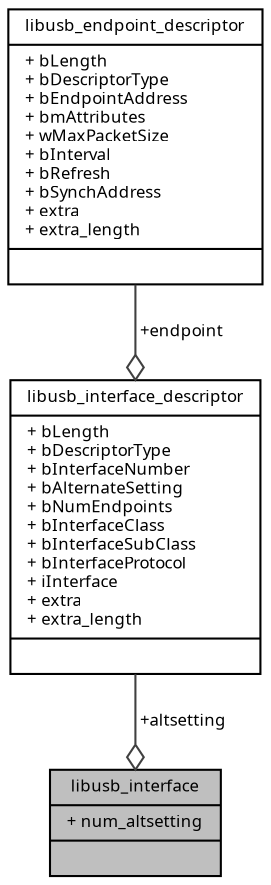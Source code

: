 digraph "libusb_interface"
{
  edge [fontname="Sans",fontsize="8",labelfontname="Sans",labelfontsize="8"];
  node [fontname="Sans",fontsize="8",shape=record];
  Node1 [label="{libusb_interface\n|+ num_altsetting\l|}",height=0.2,width=0.4,color="black", fillcolor="grey75", style="filled", fontcolor="black"];
  Node2 -> Node1 [color="grey25",fontsize="8",style="solid",label=" +altsetting" ,arrowhead="odiamond",fontname="Sans"];
  Node2 [label="{libusb_interface_descriptor\n|+ bLength\l+ bDescriptorType\l+ bInterfaceNumber\l+ bAlternateSetting\l+ bNumEndpoints\l+ bInterfaceClass\l+ bInterfaceSubClass\l+ bInterfaceProtocol\l+ iInterface\l+ extra\l+ extra_length\l|}",height=0.2,width=0.4,color="black", fillcolor="white", style="filled",URL="$structlibusb__interface__descriptor.html"];
  Node3 -> Node2 [color="grey25",fontsize="8",style="solid",label=" +endpoint" ,arrowhead="odiamond",fontname="Sans"];
  Node3 [label="{libusb_endpoint_descriptor\n|+ bLength\l+ bDescriptorType\l+ bEndpointAddress\l+ bmAttributes\l+ wMaxPacketSize\l+ bInterval\l+ bRefresh\l+ bSynchAddress\l+ extra\l+ extra_length\l|}",height=0.2,width=0.4,color="black", fillcolor="white", style="filled",URL="$structlibusb__endpoint__descriptor.html"];
}
